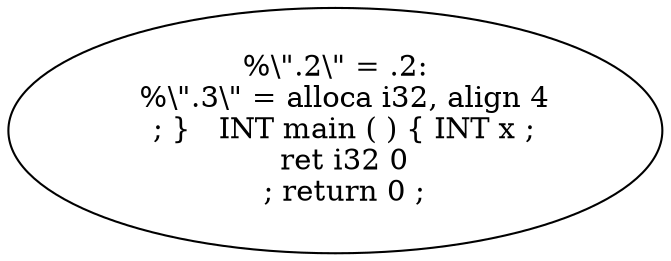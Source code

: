 digraph AST {
  "135765455608304" [label="%\\\".2\\\" = .2:
  %\\\".3\\\" = alloca i32, align 4
  ; }   INT main ( ) { INT x ;
  ret i32 0
  ; return 0 ;"];
}
